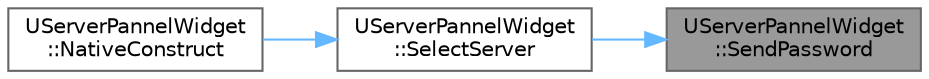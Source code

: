 digraph "UServerPannelWidget::SendPassword"
{
 // LATEX_PDF_SIZE
  bgcolor="transparent";
  edge [fontname=Helvetica,fontsize=10,labelfontname=Helvetica,labelfontsize=10];
  node [fontname=Helvetica,fontsize=10,shape=box,height=0.2,width=0.4];
  rankdir="RL";
  Node1 [id="Node000001",label="UServerPannelWidget\l::SendPassword",height=0.2,width=0.4,color="gray40", fillcolor="grey60", style="filled", fontcolor="black",tooltip=" "];
  Node1 -> Node2 [id="edge3_Node000001_Node000002",dir="back",color="steelblue1",style="solid",tooltip=" "];
  Node2 [id="Node000002",label="UServerPannelWidget\l::SelectServer",height=0.2,width=0.4,color="grey40", fillcolor="white", style="filled",URL="$class_u_server_pannel_widget.html#a8850588403e9c32c87f771cd0060e97d",tooltip=" "];
  Node2 -> Node3 [id="edge4_Node000002_Node000003",dir="back",color="steelblue1",style="solid",tooltip=" "];
  Node3 [id="Node000003",label="UServerPannelWidget\l::NativeConstruct",height=0.2,width=0.4,color="grey40", fillcolor="white", style="filled",URL="$class_u_server_pannel_widget.html#ae0879662df95cf2014e1e49552b19247",tooltip=" "];
}
